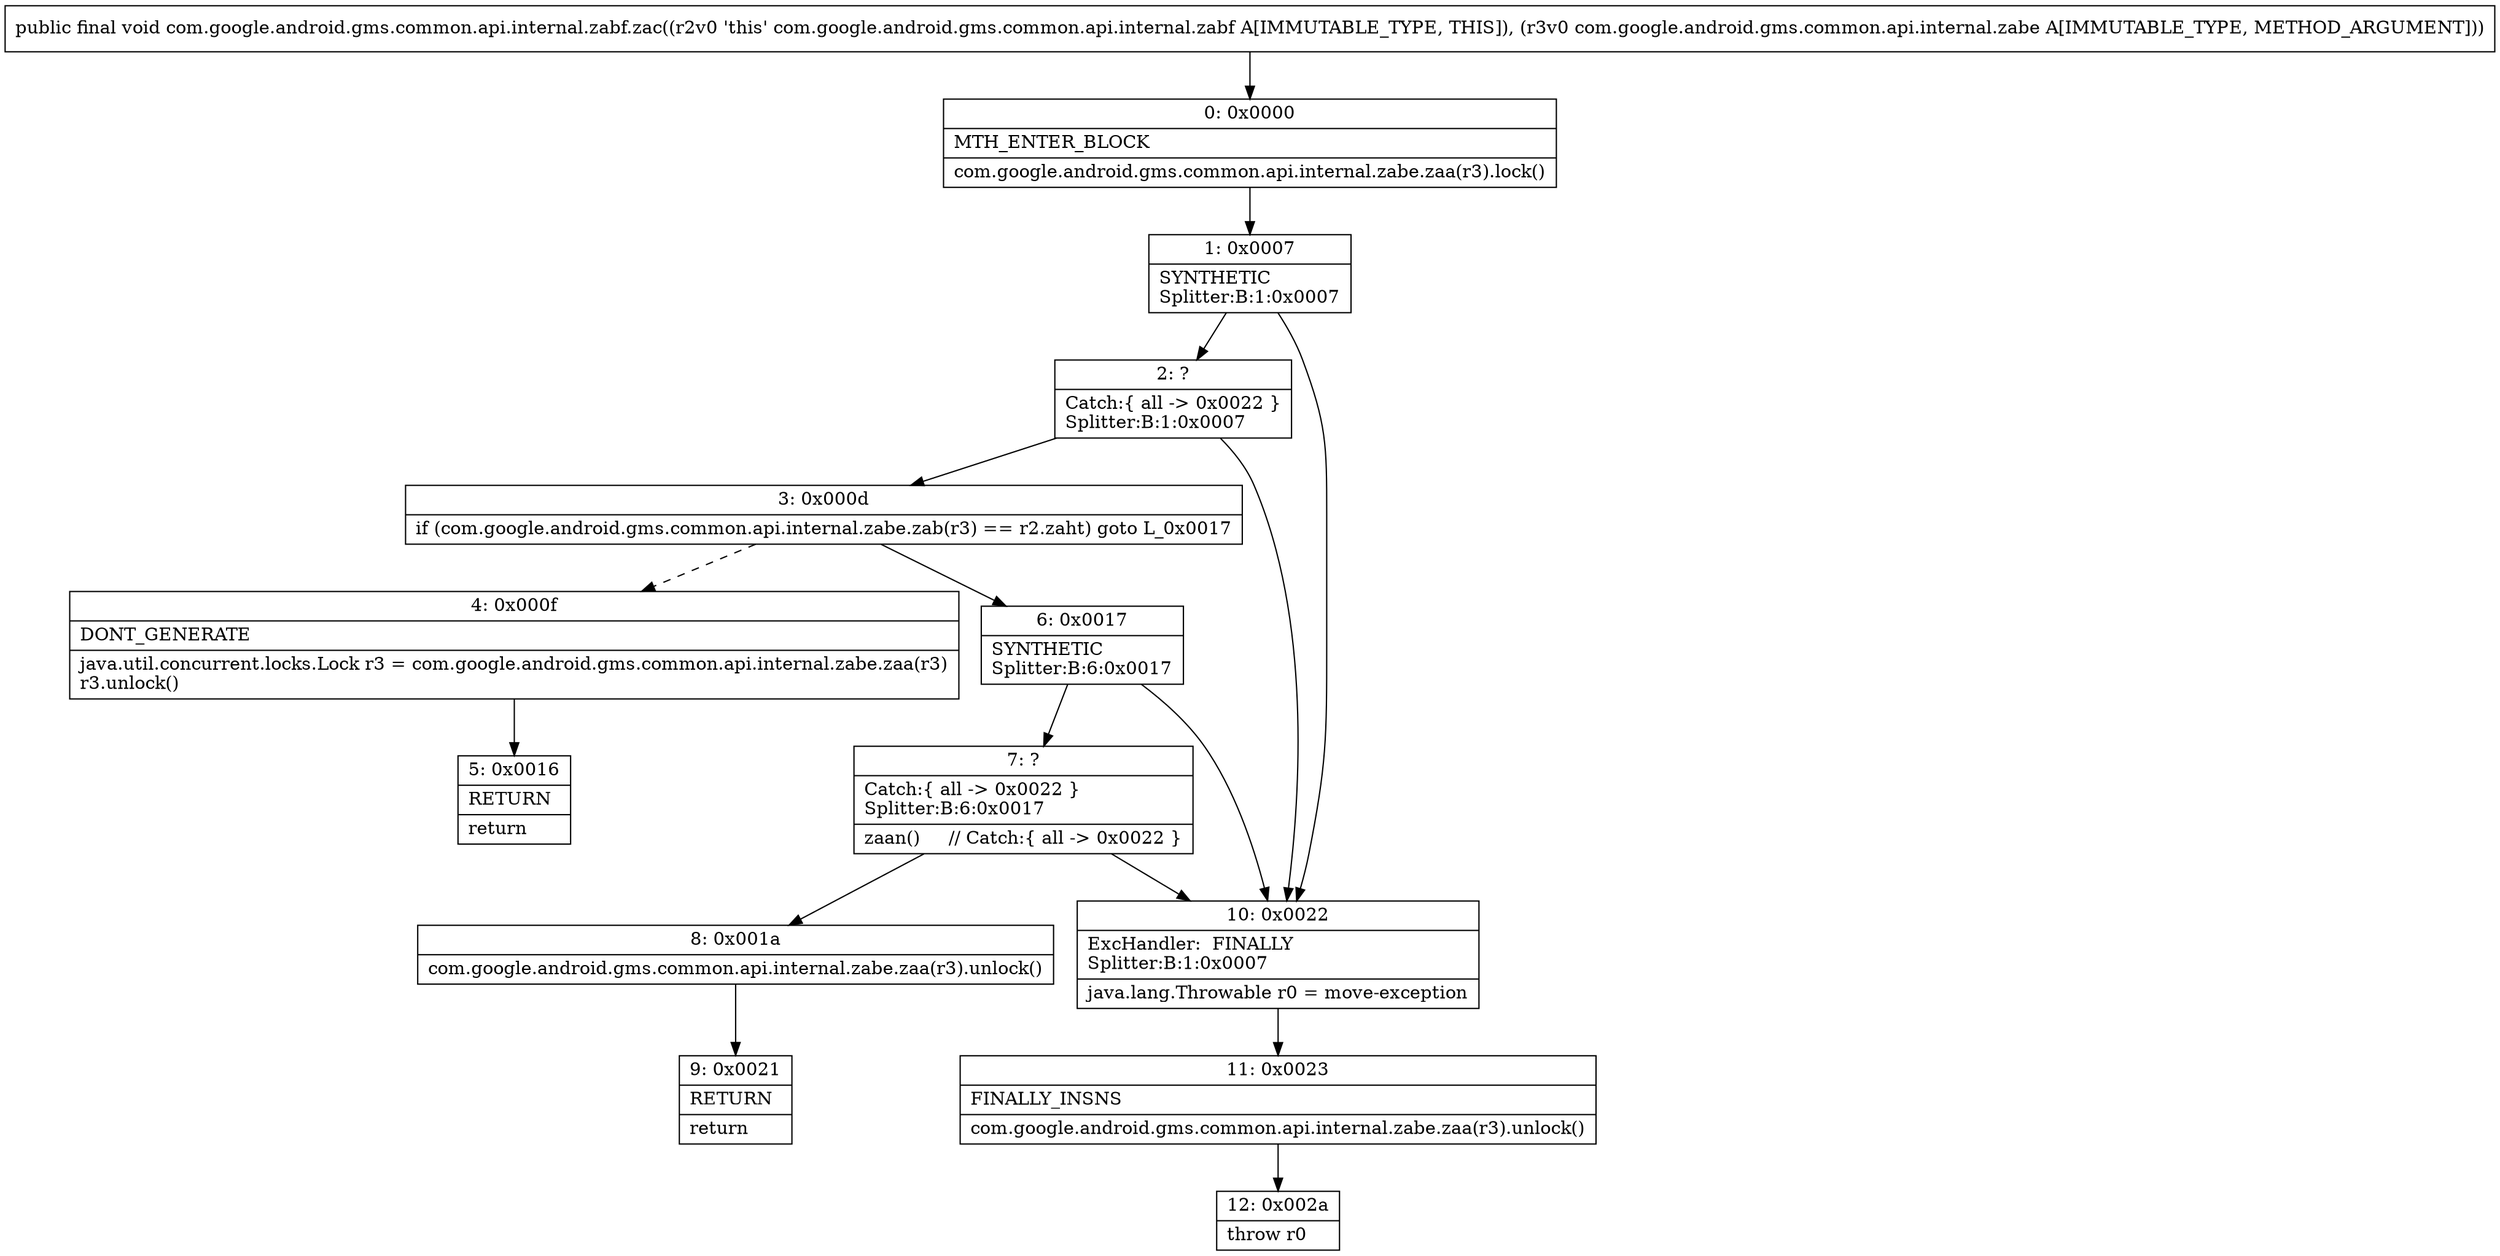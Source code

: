 digraph "CFG forcom.google.android.gms.common.api.internal.zabf.zac(Lcom\/google\/android\/gms\/common\/api\/internal\/zabe;)V" {
Node_0 [shape=record,label="{0\:\ 0x0000|MTH_ENTER_BLOCK\l|com.google.android.gms.common.api.internal.zabe.zaa(r3).lock()\l}"];
Node_1 [shape=record,label="{1\:\ 0x0007|SYNTHETIC\lSplitter:B:1:0x0007\l}"];
Node_2 [shape=record,label="{2\:\ ?|Catch:\{ all \-\> 0x0022 \}\lSplitter:B:1:0x0007\l}"];
Node_3 [shape=record,label="{3\:\ 0x000d|if (com.google.android.gms.common.api.internal.zabe.zab(r3) == r2.zaht) goto L_0x0017\l}"];
Node_4 [shape=record,label="{4\:\ 0x000f|DONT_GENERATE\l|java.util.concurrent.locks.Lock r3 = com.google.android.gms.common.api.internal.zabe.zaa(r3)\lr3.unlock()\l}"];
Node_5 [shape=record,label="{5\:\ 0x0016|RETURN\l|return\l}"];
Node_6 [shape=record,label="{6\:\ 0x0017|SYNTHETIC\lSplitter:B:6:0x0017\l}"];
Node_7 [shape=record,label="{7\:\ ?|Catch:\{ all \-\> 0x0022 \}\lSplitter:B:6:0x0017\l|zaan()     \/\/ Catch:\{ all \-\> 0x0022 \}\l}"];
Node_8 [shape=record,label="{8\:\ 0x001a|com.google.android.gms.common.api.internal.zabe.zaa(r3).unlock()\l}"];
Node_9 [shape=record,label="{9\:\ 0x0021|RETURN\l|return\l}"];
Node_10 [shape=record,label="{10\:\ 0x0022|ExcHandler:  FINALLY\lSplitter:B:1:0x0007\l|java.lang.Throwable r0 = move\-exception\l}"];
Node_11 [shape=record,label="{11\:\ 0x0023|FINALLY_INSNS\l|com.google.android.gms.common.api.internal.zabe.zaa(r3).unlock()\l}"];
Node_12 [shape=record,label="{12\:\ 0x002a|throw r0\l}"];
MethodNode[shape=record,label="{public final void com.google.android.gms.common.api.internal.zabf.zac((r2v0 'this' com.google.android.gms.common.api.internal.zabf A[IMMUTABLE_TYPE, THIS]), (r3v0 com.google.android.gms.common.api.internal.zabe A[IMMUTABLE_TYPE, METHOD_ARGUMENT])) }"];
MethodNode -> Node_0;
Node_0 -> Node_1;
Node_1 -> Node_2;
Node_1 -> Node_10;
Node_2 -> Node_3;
Node_2 -> Node_10;
Node_3 -> Node_4[style=dashed];
Node_3 -> Node_6;
Node_4 -> Node_5;
Node_6 -> Node_7;
Node_6 -> Node_10;
Node_7 -> Node_8;
Node_7 -> Node_10;
Node_8 -> Node_9;
Node_10 -> Node_11;
Node_11 -> Node_12;
}

